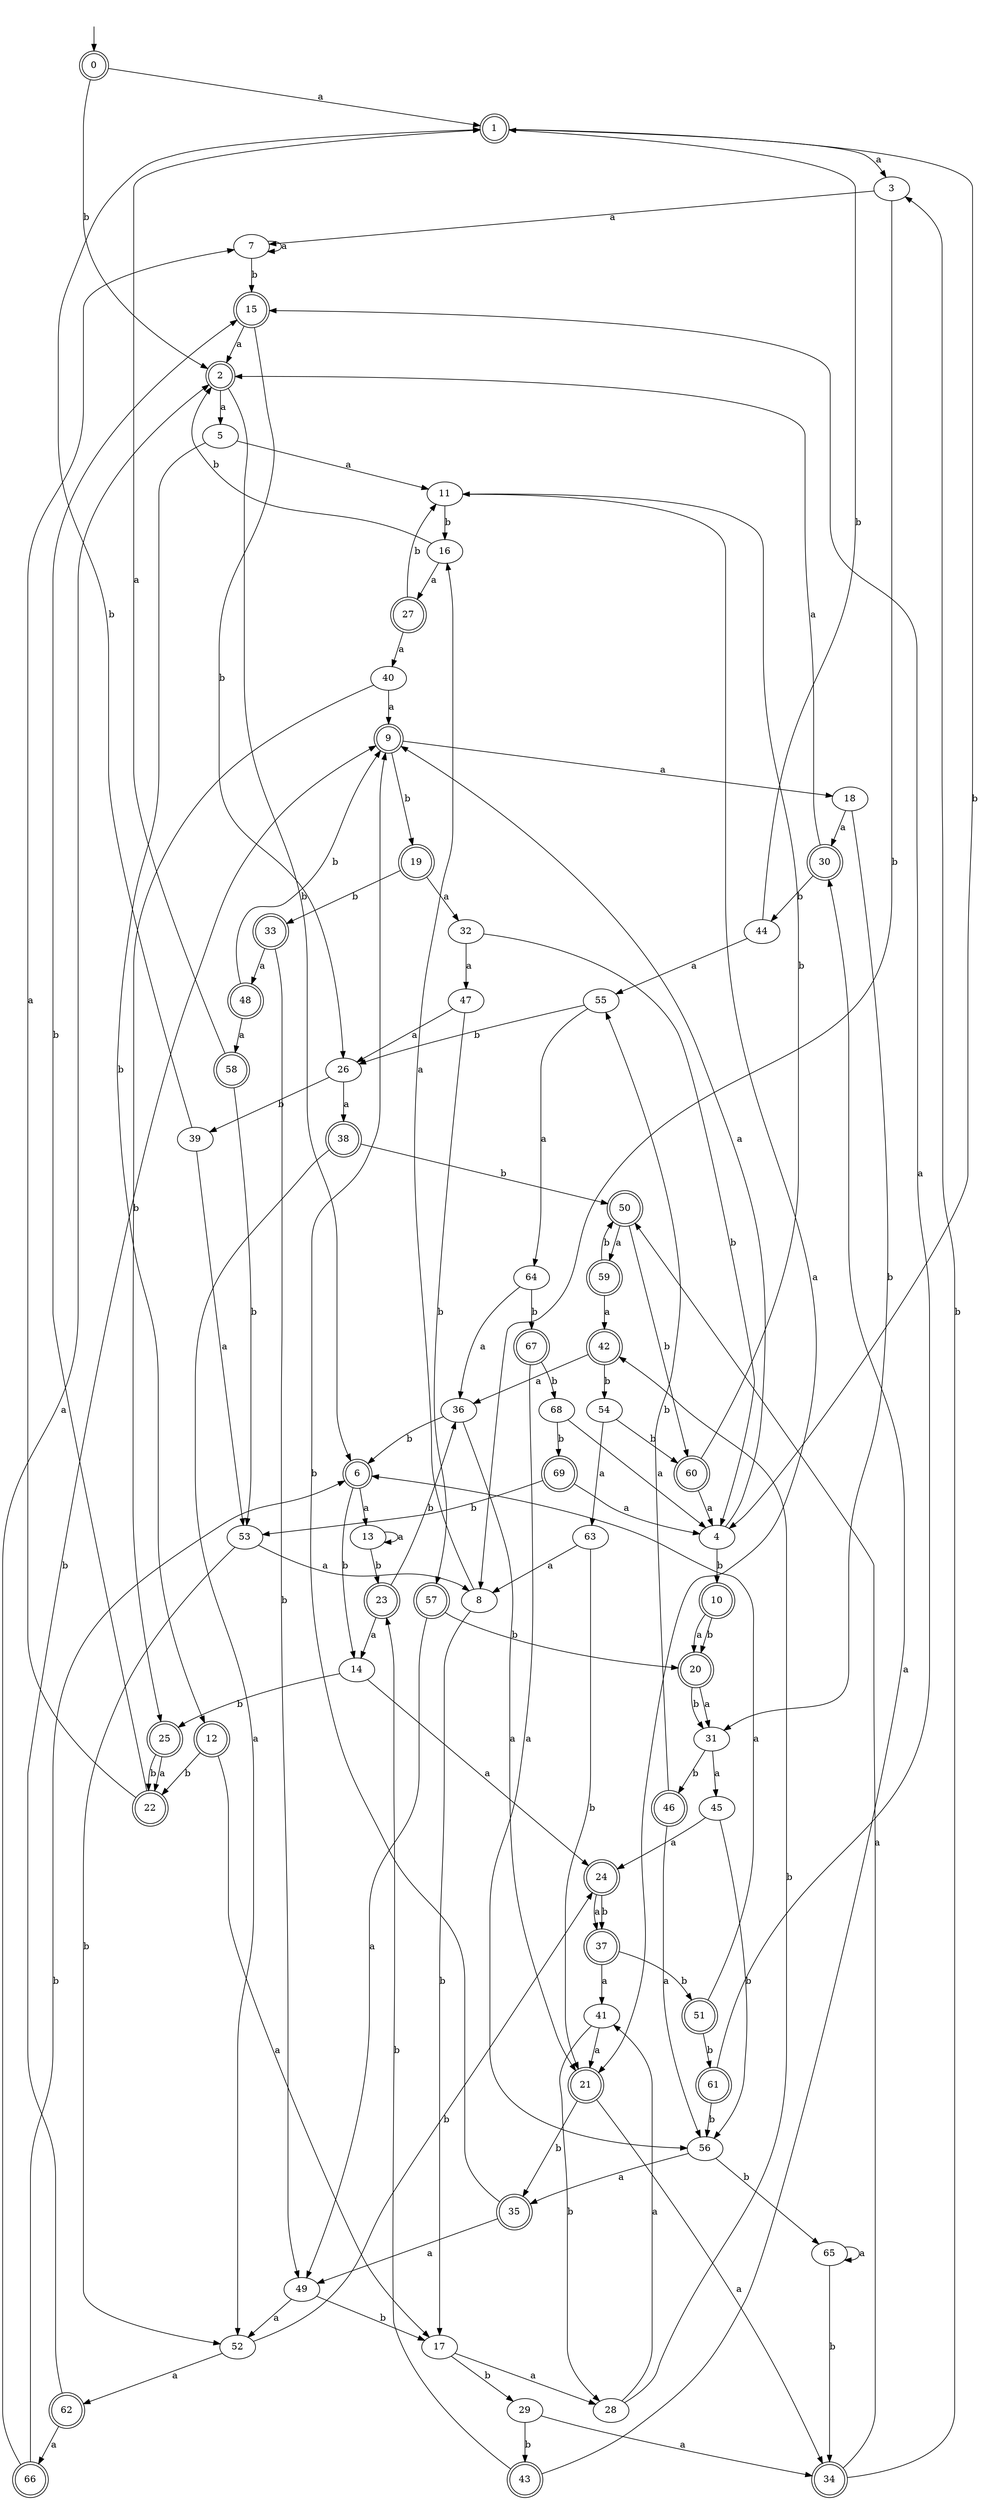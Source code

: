digraph RandomDFA {
  __start0 [label="", shape=none];
  __start0 -> 0 [label=""];
  0 [shape=circle] [shape=doublecircle]
  0 -> 1 [label="a"]
  0 -> 2 [label="b"]
  1 [shape=doublecircle]
  1 -> 3 [label="a"]
  1 -> 4 [label="b"]
  2 [shape=doublecircle]
  2 -> 5 [label="a"]
  2 -> 6 [label="b"]
  3
  3 -> 7 [label="a"]
  3 -> 8 [label="b"]
  4
  4 -> 9 [label="a"]
  4 -> 10 [label="b"]
  5
  5 -> 11 [label="a"]
  5 -> 12 [label="b"]
  6 [shape=doublecircle]
  6 -> 13 [label="a"]
  6 -> 14 [label="b"]
  7
  7 -> 7 [label="a"]
  7 -> 15 [label="b"]
  8
  8 -> 16 [label="a"]
  8 -> 17 [label="b"]
  9 [shape=doublecircle]
  9 -> 18 [label="a"]
  9 -> 19 [label="b"]
  10 [shape=doublecircle]
  10 -> 20 [label="a"]
  10 -> 20 [label="b"]
  11
  11 -> 21 [label="a"]
  11 -> 16 [label="b"]
  12 [shape=doublecircle]
  12 -> 17 [label="a"]
  12 -> 22 [label="b"]
  13
  13 -> 13 [label="a"]
  13 -> 23 [label="b"]
  14
  14 -> 24 [label="a"]
  14 -> 25 [label="b"]
  15 [shape=doublecircle]
  15 -> 2 [label="a"]
  15 -> 26 [label="b"]
  16
  16 -> 27 [label="a"]
  16 -> 2 [label="b"]
  17
  17 -> 28 [label="a"]
  17 -> 29 [label="b"]
  18
  18 -> 30 [label="a"]
  18 -> 31 [label="b"]
  19 [shape=doublecircle]
  19 -> 32 [label="a"]
  19 -> 33 [label="b"]
  20 [shape=doublecircle]
  20 -> 31 [label="a"]
  20 -> 31 [label="b"]
  21 [shape=doublecircle]
  21 -> 34 [label="a"]
  21 -> 35 [label="b"]
  22 [shape=doublecircle]
  22 -> 7 [label="a"]
  22 -> 15 [label="b"]
  23 [shape=doublecircle]
  23 -> 14 [label="a"]
  23 -> 36 [label="b"]
  24 [shape=doublecircle]
  24 -> 37 [label="a"]
  24 -> 37 [label="b"]
  25 [shape=doublecircle]
  25 -> 22 [label="a"]
  25 -> 22 [label="b"]
  26
  26 -> 38 [label="a"]
  26 -> 39 [label="b"]
  27 [shape=doublecircle]
  27 -> 40 [label="a"]
  27 -> 11 [label="b"]
  28
  28 -> 41 [label="a"]
  28 -> 42 [label="b"]
  29
  29 -> 34 [label="a"]
  29 -> 43 [label="b"]
  30 [shape=doublecircle]
  30 -> 2 [label="a"]
  30 -> 44 [label="b"]
  31
  31 -> 45 [label="a"]
  31 -> 46 [label="b"]
  32
  32 -> 47 [label="a"]
  32 -> 4 [label="b"]
  33 [shape=doublecircle]
  33 -> 48 [label="a"]
  33 -> 49 [label="b"]
  34 [shape=doublecircle]
  34 -> 50 [label="a"]
  34 -> 3 [label="b"]
  35 [shape=doublecircle]
  35 -> 49 [label="a"]
  35 -> 9 [label="b"]
  36
  36 -> 21 [label="a"]
  36 -> 6 [label="b"]
  37 [shape=doublecircle]
  37 -> 41 [label="a"]
  37 -> 51 [label="b"]
  38 [shape=doublecircle]
  38 -> 52 [label="a"]
  38 -> 50 [label="b"]
  39
  39 -> 53 [label="a"]
  39 -> 1 [label="b"]
  40
  40 -> 9 [label="a"]
  40 -> 25 [label="b"]
  41
  41 -> 21 [label="a"]
  41 -> 28 [label="b"]
  42 [shape=doublecircle]
  42 -> 36 [label="a"]
  42 -> 54 [label="b"]
  43 [shape=doublecircle]
  43 -> 30 [label="a"]
  43 -> 23 [label="b"]
  44
  44 -> 55 [label="a"]
  44 -> 1 [label="b"]
  45
  45 -> 24 [label="a"]
  45 -> 56 [label="b"]
  46 [shape=doublecircle]
  46 -> 56 [label="a"]
  46 -> 55 [label="b"]
  47
  47 -> 26 [label="a"]
  47 -> 57 [label="b"]
  48 [shape=doublecircle]
  48 -> 58 [label="a"]
  48 -> 9 [label="b"]
  49
  49 -> 52 [label="a"]
  49 -> 17 [label="b"]
  50 [shape=doublecircle]
  50 -> 59 [label="a"]
  50 -> 60 [label="b"]
  51 [shape=doublecircle]
  51 -> 6 [label="a"]
  51 -> 61 [label="b"]
  52
  52 -> 62 [label="a"]
  52 -> 24 [label="b"]
  53
  53 -> 8 [label="a"]
  53 -> 52 [label="b"]
  54
  54 -> 63 [label="a"]
  54 -> 60 [label="b"]
  55
  55 -> 64 [label="a"]
  55 -> 26 [label="b"]
  56
  56 -> 35 [label="a"]
  56 -> 65 [label="b"]
  57 [shape=doublecircle]
  57 -> 49 [label="a"]
  57 -> 20 [label="b"]
  58 [shape=doublecircle]
  58 -> 1 [label="a"]
  58 -> 53 [label="b"]
  59 [shape=doublecircle]
  59 -> 42 [label="a"]
  59 -> 50 [label="b"]
  60 [shape=doublecircle]
  60 -> 4 [label="a"]
  60 -> 11 [label="b"]
  61 [shape=doublecircle]
  61 -> 15 [label="a"]
  61 -> 56 [label="b"]
  62 [shape=doublecircle]
  62 -> 66 [label="a"]
  62 -> 9 [label="b"]
  63
  63 -> 8 [label="a"]
  63 -> 21 [label="b"]
  64
  64 -> 36 [label="a"]
  64 -> 67 [label="b"]
  65
  65 -> 65 [label="a"]
  65 -> 34 [label="b"]
  66 [shape=doublecircle]
  66 -> 2 [label="a"]
  66 -> 6 [label="b"]
  67 [shape=doublecircle]
  67 -> 56 [label="a"]
  67 -> 68 [label="b"]
  68
  68 -> 4 [label="a"]
  68 -> 69 [label="b"]
  69 [shape=doublecircle]
  69 -> 4 [label="a"]
  69 -> 53 [label="b"]
}
